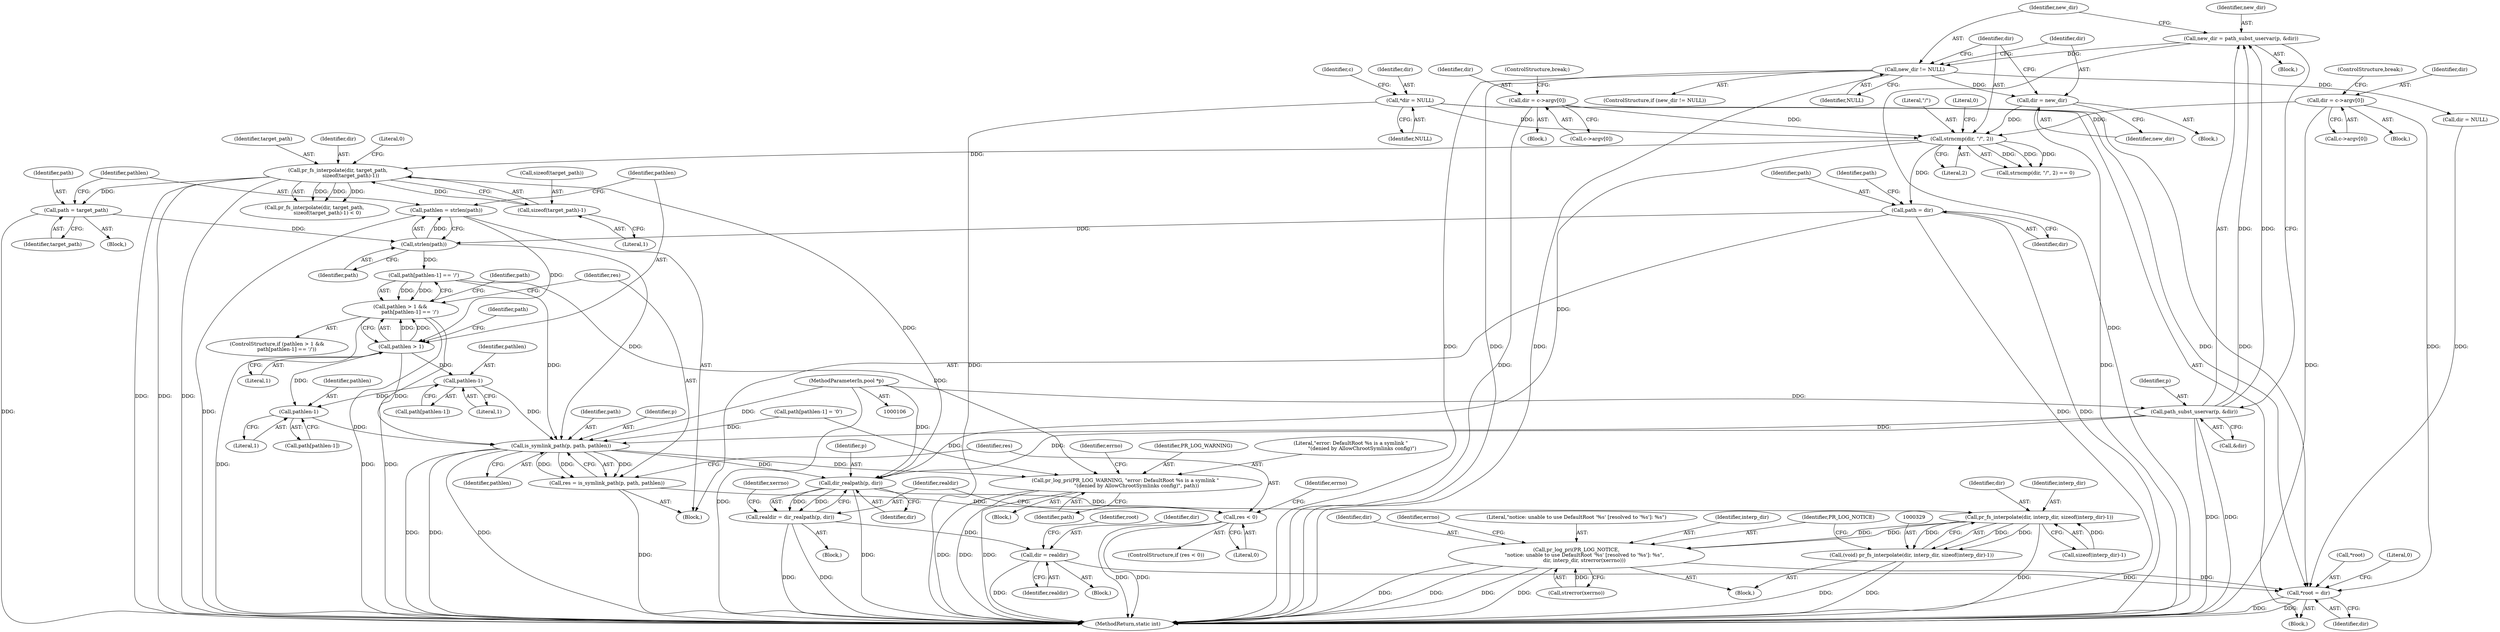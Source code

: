 digraph "0_proftpd_ecff21e0d0e84f35c299ef91d7fda088e516d4ed@API" {
"1000255" [label="(Call,pathlen = strlen(path))"];
"1000257" [label="(Call,strlen(path))"];
"1000252" [label="(Call,path = target_path)"];
"1000240" [label="(Call,pr_fs_interpolate(dir, target_path,\n                sizeof(target_path)-1))"];
"1000199" [label="(Call,strncmp(dir, \"/\", 2))"];
"1000116" [label="(Call,*dir = NULL)"];
"1000140" [label="(Call,dir = c->argv[0])"];
"1000194" [label="(Call,dir = new_dir)"];
"1000190" [label="(Call,new_dir != NULL)"];
"1000183" [label="(Call,new_dir = path_subst_uservar(p, &dir))"];
"1000185" [label="(Call,path_subst_uservar(p, &dir))"];
"1000107" [label="(MethodParameterIn,pool *p)"];
"1000161" [label="(Call,dir = c->argv[0])"];
"1000243" [label="(Call,sizeof(target_path)-1)"];
"1000223" [label="(Call,path = dir)"];
"1000261" [label="(Call,pathlen > 1)"];
"1000260" [label="(Call,pathlen > 1 &&\n            path[pathlen-1] == '/')"];
"1000267" [label="(Call,pathlen-1)"];
"1000275" [label="(Call,pathlen-1)"];
"1000281" [label="(Call,is_symlink_path(p, path, pathlen))"];
"1000279" [label="(Call,res = is_symlink_path(p, path, pathlen))"];
"1000286" [label="(Call,res < 0)"];
"1000295" [label="(Call,pr_log_pri(PR_LOG_WARNING, \"error: DefaultRoot %s is a symlink \"\n              \"(denied by AllowChrootSymlinks config)\", path))"];
"1000308" [label="(Call,dir_realpath(p, dir))"];
"1000306" [label="(Call,realdir = dir_realpath(p, dir))"];
"1000317" [label="(Call,dir = realdir)"];
"1000347" [label="(Call,*root = dir)"];
"1000330" [label="(Call,pr_fs_interpolate(dir, interp_dir, sizeof(interp_dir)-1))"];
"1000328" [label="(Call,(void) pr_fs_interpolate(dir, interp_dir, sizeof(interp_dir)-1))"];
"1000337" [label="(Call,pr_log_pri(PR_LOG_NOTICE,\n          \"notice: unable to use DefaultRoot '%s' [resolved to '%s']: %s\",\n          dir, interp_dir, strerror(xerrno)))"];
"1000328" [label="(Call,(void) pr_fs_interpolate(dir, interp_dir, sizeof(interp_dir)-1))"];
"1000209" [label="(Block,)"];
"1000341" [label="(Identifier,interp_dir)"];
"1000331" [label="(Identifier,dir)"];
"1000265" [label="(Call,path[pathlen-1])"];
"1000280" [label="(Identifier,res)"];
"1000266" [label="(Identifier,path)"];
"1000273" [label="(Call,path[pathlen-1])"];
"1000317" [label="(Call,dir = realdir)"];
"1000276" [label="(Identifier,pathlen)"];
"1000225" [label="(Identifier,dir)"];
"1000284" [label="(Identifier,pathlen)"];
"1000294" [label="(Block,)"];
"1000310" [label="(Identifier,dir)"];
"1000139" [label="(Block,)"];
"1000253" [label="(Identifier,path)"];
"1000191" [label="(Identifier,new_dir)"];
"1000260" [label="(Call,pathlen > 1 &&\n            path[pathlen-1] == '/')"];
"1000160" [label="(Block,)"];
"1000162" [label="(Identifier,dir)"];
"1000244" [label="(Call,sizeof(target_path))"];
"1000269" [label="(Literal,1)"];
"1000190" [label="(Call,new_dir != NULL)"];
"1000307" [label="(Identifier,realdir)"];
"1000275" [label="(Call,pathlen-1)"];
"1000353" [label="(MethodReturn,static int)"];
"1000195" [label="(Identifier,dir)"];
"1000258" [label="(Identifier,path)"];
"1000239" [label="(Call,pr_fs_interpolate(dir, target_path,\n                sizeof(target_path)-1) < 0)"];
"1000121" [label="(Identifier,c)"];
"1000201" [label="(Literal,\"/\")"];
"1000141" [label="(Identifier,dir)"];
"1000348" [label="(Call,*root)"];
"1000223" [label="(Call,path = dir)"];
"1000118" [label="(Identifier,NULL)"];
"1000246" [label="(Literal,1)"];
"1000281" [label="(Call,is_symlink_path(p, path, pathlen))"];
"1000163" [label="(Call,c->argv[0])"];
"1000272" [label="(Call,path[pathlen-1] = '\0')"];
"1000229" [label="(Identifier,path)"];
"1000186" [label="(Identifier,p)"];
"1000117" [label="(Identifier,dir)"];
"1000318" [label="(Identifier,dir)"];
"1000196" [label="(Identifier,new_dir)"];
"1000193" [label="(Block,)"];
"1000338" [label="(Identifier,PR_LOG_NOTICE)"];
"1000187" [label="(Call,&dir)"];
"1000300" [label="(Identifier,errno)"];
"1000279" [label="(Call,res = is_symlink_path(p, path, pathlen))"];
"1000274" [label="(Identifier,path)"];
"1000261" [label="(Call,pathlen > 1)"];
"1000287" [label="(Identifier,res)"];
"1000309" [label="(Identifier,p)"];
"1000342" [label="(Call,strerror(xerrno))"];
"1000110" [label="(Block,)"];
"1000296" [label="(Identifier,PR_LOG_WARNING)"];
"1000181" [label="(Block,)"];
"1000337" [label="(Call,pr_log_pri(PR_LOG_NOTICE,\n          \"notice: unable to use DefaultRoot '%s' [resolved to '%s']: %s\",\n          dir, interp_dir, strerror(xerrno)))"];
"1000199" [label="(Call,strncmp(dir, \"/\", 2))"];
"1000242" [label="(Identifier,target_path)"];
"1000298" [label="(Identifier,path)"];
"1000147" [label="(ControlStructure,break;)"];
"1000241" [label="(Identifier,dir)"];
"1000237" [label="(Block,)"];
"1000306" [label="(Call,realdir = dir_realpath(p, dir))"];
"1000194" [label="(Call,dir = new_dir)"];
"1000350" [label="(Identifier,dir)"];
"1000247" [label="(Literal,0)"];
"1000321" [label="(Block,)"];
"1000340" [label="(Identifier,dir)"];
"1000277" [label="(Literal,1)"];
"1000267" [label="(Call,pathlen-1)"];
"1000200" [label="(Identifier,dir)"];
"1000189" [label="(ControlStructure,if (new_dir != NULL))"];
"1000345" [label="(Identifier,errno)"];
"1000288" [label="(Literal,0)"];
"1000185" [label="(Call,path_subst_uservar(p, &dir))"];
"1000168" [label="(ControlStructure,break;)"];
"1000349" [label="(Identifier,root)"];
"1000254" [label="(Identifier,target_path)"];
"1000312" [label="(Identifier,xerrno)"];
"1000202" [label="(Literal,2)"];
"1000203" [label="(Literal,0)"];
"1000192" [label="(Identifier,NULL)"];
"1000240" [label="(Call,pr_fs_interpolate(dir, target_path,\n                sizeof(target_path)-1))"];
"1000347" [label="(Call,*root = dir)"];
"1000295" [label="(Call,pr_log_pri(PR_LOG_WARNING, \"error: DefaultRoot %s is a symlink \"\n              \"(denied by AllowChrootSymlinks config)\", path))"];
"1000268" [label="(Identifier,pathlen)"];
"1000316" [label="(Block,)"];
"1000257" [label="(Call,strlen(path))"];
"1000116" [label="(Call,*dir = NULL)"];
"1000255" [label="(Call,pathlen = strlen(path))"];
"1000333" [label="(Call,sizeof(interp_dir)-1)"];
"1000198" [label="(Call,strncmp(dir, \"/\", 2) == 0)"];
"1000259" [label="(ControlStructure,if (pathlen > 1 &&\n            path[pathlen-1] == '/'))"];
"1000283" [label="(Identifier,path)"];
"1000183" [label="(Call,new_dir = path_subst_uservar(p, &dir))"];
"1000140" [label="(Call,dir = c->argv[0])"];
"1000319" [label="(Identifier,realdir)"];
"1000263" [label="(Literal,1)"];
"1000332" [label="(Identifier,interp_dir)"];
"1000224" [label="(Identifier,path)"];
"1000262" [label="(Identifier,pathlen)"];
"1000285" [label="(ControlStructure,if (res < 0))"];
"1000161" [label="(Call,dir = c->argv[0])"];
"1000330" [label="(Call,pr_fs_interpolate(dir, interp_dir, sizeof(interp_dir)-1))"];
"1000256" [label="(Identifier,pathlen)"];
"1000282" [label="(Identifier,p)"];
"1000286" [label="(Call,res < 0)"];
"1000142" [label="(Call,c->argv[0])"];
"1000352" [label="(Literal,0)"];
"1000205" [label="(Call,dir = NULL)"];
"1000243" [label="(Call,sizeof(target_path)-1)"];
"1000264" [label="(Call,path[pathlen-1] == '/')"];
"1000107" [label="(MethodParameterIn,pool *p)"];
"1000184" [label="(Identifier,new_dir)"];
"1000219" [label="(Block,)"];
"1000292" [label="(Identifier,errno)"];
"1000297" [label="(Literal,\"error: DefaultRoot %s is a symlink \"\n              \"(denied by AllowChrootSymlinks config)\")"];
"1000339" [label="(Literal,\"notice: unable to use DefaultRoot '%s' [resolved to '%s']: %s\")"];
"1000308" [label="(Call,dir_realpath(p, dir))"];
"1000252" [label="(Call,path = target_path)"];
"1000255" -> "1000219"  [label="AST: "];
"1000255" -> "1000257"  [label="CFG: "];
"1000256" -> "1000255"  [label="AST: "];
"1000257" -> "1000255"  [label="AST: "];
"1000262" -> "1000255"  [label="CFG: "];
"1000255" -> "1000353"  [label="DDG: "];
"1000257" -> "1000255"  [label="DDG: "];
"1000255" -> "1000261"  [label="DDG: "];
"1000257" -> "1000258"  [label="CFG: "];
"1000258" -> "1000257"  [label="AST: "];
"1000252" -> "1000257"  [label="DDG: "];
"1000223" -> "1000257"  [label="DDG: "];
"1000257" -> "1000264"  [label="DDG: "];
"1000257" -> "1000281"  [label="DDG: "];
"1000252" -> "1000237"  [label="AST: "];
"1000252" -> "1000254"  [label="CFG: "];
"1000253" -> "1000252"  [label="AST: "];
"1000254" -> "1000252"  [label="AST: "];
"1000256" -> "1000252"  [label="CFG: "];
"1000252" -> "1000353"  [label="DDG: "];
"1000240" -> "1000252"  [label="DDG: "];
"1000240" -> "1000239"  [label="AST: "];
"1000240" -> "1000243"  [label="CFG: "];
"1000241" -> "1000240"  [label="AST: "];
"1000242" -> "1000240"  [label="AST: "];
"1000243" -> "1000240"  [label="AST: "];
"1000247" -> "1000240"  [label="CFG: "];
"1000240" -> "1000353"  [label="DDG: "];
"1000240" -> "1000353"  [label="DDG: "];
"1000240" -> "1000353"  [label="DDG: "];
"1000240" -> "1000239"  [label="DDG: "];
"1000240" -> "1000239"  [label="DDG: "];
"1000240" -> "1000239"  [label="DDG: "];
"1000199" -> "1000240"  [label="DDG: "];
"1000243" -> "1000240"  [label="DDG: "];
"1000240" -> "1000308"  [label="DDG: "];
"1000199" -> "1000198"  [label="AST: "];
"1000199" -> "1000202"  [label="CFG: "];
"1000200" -> "1000199"  [label="AST: "];
"1000201" -> "1000199"  [label="AST: "];
"1000202" -> "1000199"  [label="AST: "];
"1000203" -> "1000199"  [label="CFG: "];
"1000199" -> "1000198"  [label="DDG: "];
"1000199" -> "1000198"  [label="DDG: "];
"1000199" -> "1000198"  [label="DDG: "];
"1000116" -> "1000199"  [label="DDG: "];
"1000140" -> "1000199"  [label="DDG: "];
"1000194" -> "1000199"  [label="DDG: "];
"1000161" -> "1000199"  [label="DDG: "];
"1000199" -> "1000223"  [label="DDG: "];
"1000199" -> "1000308"  [label="DDG: "];
"1000116" -> "1000110"  [label="AST: "];
"1000116" -> "1000118"  [label="CFG: "];
"1000117" -> "1000116"  [label="AST: "];
"1000118" -> "1000116"  [label="AST: "];
"1000121" -> "1000116"  [label="CFG: "];
"1000116" -> "1000353"  [label="DDG: "];
"1000116" -> "1000347"  [label="DDG: "];
"1000140" -> "1000139"  [label="AST: "];
"1000140" -> "1000142"  [label="CFG: "];
"1000141" -> "1000140"  [label="AST: "];
"1000142" -> "1000140"  [label="AST: "];
"1000147" -> "1000140"  [label="CFG: "];
"1000140" -> "1000353"  [label="DDG: "];
"1000140" -> "1000347"  [label="DDG: "];
"1000194" -> "1000193"  [label="AST: "];
"1000194" -> "1000196"  [label="CFG: "];
"1000195" -> "1000194"  [label="AST: "];
"1000196" -> "1000194"  [label="AST: "];
"1000200" -> "1000194"  [label="CFG: "];
"1000194" -> "1000353"  [label="DDG: "];
"1000190" -> "1000194"  [label="DDG: "];
"1000190" -> "1000189"  [label="AST: "];
"1000190" -> "1000192"  [label="CFG: "];
"1000191" -> "1000190"  [label="AST: "];
"1000192" -> "1000190"  [label="AST: "];
"1000195" -> "1000190"  [label="CFG: "];
"1000200" -> "1000190"  [label="CFG: "];
"1000190" -> "1000353"  [label="DDG: "];
"1000190" -> "1000353"  [label="DDG: "];
"1000190" -> "1000353"  [label="DDG: "];
"1000183" -> "1000190"  [label="DDG: "];
"1000190" -> "1000205"  [label="DDG: "];
"1000183" -> "1000181"  [label="AST: "];
"1000183" -> "1000185"  [label="CFG: "];
"1000184" -> "1000183"  [label="AST: "];
"1000185" -> "1000183"  [label="AST: "];
"1000191" -> "1000183"  [label="CFG: "];
"1000183" -> "1000353"  [label="DDG: "];
"1000185" -> "1000183"  [label="DDG: "];
"1000185" -> "1000183"  [label="DDG: "];
"1000185" -> "1000187"  [label="CFG: "];
"1000186" -> "1000185"  [label="AST: "];
"1000187" -> "1000185"  [label="AST: "];
"1000185" -> "1000353"  [label="DDG: "];
"1000185" -> "1000353"  [label="DDG: "];
"1000107" -> "1000185"  [label="DDG: "];
"1000185" -> "1000281"  [label="DDG: "];
"1000185" -> "1000308"  [label="DDG: "];
"1000107" -> "1000106"  [label="AST: "];
"1000107" -> "1000353"  [label="DDG: "];
"1000107" -> "1000281"  [label="DDG: "];
"1000107" -> "1000308"  [label="DDG: "];
"1000161" -> "1000160"  [label="AST: "];
"1000161" -> "1000163"  [label="CFG: "];
"1000162" -> "1000161"  [label="AST: "];
"1000163" -> "1000161"  [label="AST: "];
"1000168" -> "1000161"  [label="CFG: "];
"1000161" -> "1000353"  [label="DDG: "];
"1000161" -> "1000347"  [label="DDG: "];
"1000243" -> "1000246"  [label="CFG: "];
"1000244" -> "1000243"  [label="AST: "];
"1000246" -> "1000243"  [label="AST: "];
"1000223" -> "1000219"  [label="AST: "];
"1000223" -> "1000225"  [label="CFG: "];
"1000224" -> "1000223"  [label="AST: "];
"1000225" -> "1000223"  [label="AST: "];
"1000229" -> "1000223"  [label="CFG: "];
"1000223" -> "1000353"  [label="DDG: "];
"1000223" -> "1000353"  [label="DDG: "];
"1000261" -> "1000260"  [label="AST: "];
"1000261" -> "1000263"  [label="CFG: "];
"1000262" -> "1000261"  [label="AST: "];
"1000263" -> "1000261"  [label="AST: "];
"1000266" -> "1000261"  [label="CFG: "];
"1000260" -> "1000261"  [label="CFG: "];
"1000261" -> "1000260"  [label="DDG: "];
"1000261" -> "1000260"  [label="DDG: "];
"1000261" -> "1000267"  [label="DDG: "];
"1000261" -> "1000275"  [label="DDG: "];
"1000261" -> "1000281"  [label="DDG: "];
"1000260" -> "1000259"  [label="AST: "];
"1000260" -> "1000264"  [label="CFG: "];
"1000264" -> "1000260"  [label="AST: "];
"1000274" -> "1000260"  [label="CFG: "];
"1000280" -> "1000260"  [label="CFG: "];
"1000260" -> "1000353"  [label="DDG: "];
"1000260" -> "1000353"  [label="DDG: "];
"1000260" -> "1000353"  [label="DDG: "];
"1000264" -> "1000260"  [label="DDG: "];
"1000264" -> "1000260"  [label="DDG: "];
"1000267" -> "1000265"  [label="AST: "];
"1000267" -> "1000269"  [label="CFG: "];
"1000268" -> "1000267"  [label="AST: "];
"1000269" -> "1000267"  [label="AST: "];
"1000265" -> "1000267"  [label="CFG: "];
"1000267" -> "1000275"  [label="DDG: "];
"1000267" -> "1000281"  [label="DDG: "];
"1000275" -> "1000273"  [label="AST: "];
"1000275" -> "1000277"  [label="CFG: "];
"1000276" -> "1000275"  [label="AST: "];
"1000277" -> "1000275"  [label="AST: "];
"1000273" -> "1000275"  [label="CFG: "];
"1000275" -> "1000281"  [label="DDG: "];
"1000281" -> "1000279"  [label="AST: "];
"1000281" -> "1000284"  [label="CFG: "];
"1000282" -> "1000281"  [label="AST: "];
"1000283" -> "1000281"  [label="AST: "];
"1000284" -> "1000281"  [label="AST: "];
"1000279" -> "1000281"  [label="CFG: "];
"1000281" -> "1000353"  [label="DDG: "];
"1000281" -> "1000353"  [label="DDG: "];
"1000281" -> "1000353"  [label="DDG: "];
"1000281" -> "1000279"  [label="DDG: "];
"1000281" -> "1000279"  [label="DDG: "];
"1000281" -> "1000279"  [label="DDG: "];
"1000264" -> "1000281"  [label="DDG: "];
"1000272" -> "1000281"  [label="DDG: "];
"1000281" -> "1000295"  [label="DDG: "];
"1000281" -> "1000308"  [label="DDG: "];
"1000279" -> "1000219"  [label="AST: "];
"1000280" -> "1000279"  [label="AST: "];
"1000287" -> "1000279"  [label="CFG: "];
"1000279" -> "1000353"  [label="DDG: "];
"1000279" -> "1000286"  [label="DDG: "];
"1000286" -> "1000285"  [label="AST: "];
"1000286" -> "1000288"  [label="CFG: "];
"1000287" -> "1000286"  [label="AST: "];
"1000288" -> "1000286"  [label="AST: "];
"1000292" -> "1000286"  [label="CFG: "];
"1000307" -> "1000286"  [label="CFG: "];
"1000286" -> "1000353"  [label="DDG: "];
"1000286" -> "1000353"  [label="DDG: "];
"1000295" -> "1000294"  [label="AST: "];
"1000295" -> "1000298"  [label="CFG: "];
"1000296" -> "1000295"  [label="AST: "];
"1000297" -> "1000295"  [label="AST: "];
"1000298" -> "1000295"  [label="AST: "];
"1000300" -> "1000295"  [label="CFG: "];
"1000295" -> "1000353"  [label="DDG: "];
"1000295" -> "1000353"  [label="DDG: "];
"1000295" -> "1000353"  [label="DDG: "];
"1000264" -> "1000295"  [label="DDG: "];
"1000272" -> "1000295"  [label="DDG: "];
"1000308" -> "1000306"  [label="AST: "];
"1000308" -> "1000310"  [label="CFG: "];
"1000309" -> "1000308"  [label="AST: "];
"1000310" -> "1000308"  [label="AST: "];
"1000306" -> "1000308"  [label="CFG: "];
"1000308" -> "1000353"  [label="DDG: "];
"1000308" -> "1000306"  [label="DDG: "];
"1000308" -> "1000306"  [label="DDG: "];
"1000308" -> "1000330"  [label="DDG: "];
"1000306" -> "1000209"  [label="AST: "];
"1000307" -> "1000306"  [label="AST: "];
"1000312" -> "1000306"  [label="CFG: "];
"1000306" -> "1000353"  [label="DDG: "];
"1000306" -> "1000353"  [label="DDG: "];
"1000306" -> "1000317"  [label="DDG: "];
"1000317" -> "1000316"  [label="AST: "];
"1000317" -> "1000319"  [label="CFG: "];
"1000318" -> "1000317"  [label="AST: "];
"1000319" -> "1000317"  [label="AST: "];
"1000349" -> "1000317"  [label="CFG: "];
"1000317" -> "1000353"  [label="DDG: "];
"1000317" -> "1000347"  [label="DDG: "];
"1000347" -> "1000110"  [label="AST: "];
"1000347" -> "1000350"  [label="CFG: "];
"1000348" -> "1000347"  [label="AST: "];
"1000350" -> "1000347"  [label="AST: "];
"1000352" -> "1000347"  [label="CFG: "];
"1000347" -> "1000353"  [label="DDG: "];
"1000347" -> "1000353"  [label="DDG: "];
"1000337" -> "1000347"  [label="DDG: "];
"1000205" -> "1000347"  [label="DDG: "];
"1000330" -> "1000328"  [label="AST: "];
"1000330" -> "1000333"  [label="CFG: "];
"1000331" -> "1000330"  [label="AST: "];
"1000332" -> "1000330"  [label="AST: "];
"1000333" -> "1000330"  [label="AST: "];
"1000328" -> "1000330"  [label="CFG: "];
"1000330" -> "1000353"  [label="DDG: "];
"1000330" -> "1000328"  [label="DDG: "];
"1000330" -> "1000328"  [label="DDG: "];
"1000330" -> "1000328"  [label="DDG: "];
"1000333" -> "1000330"  [label="DDG: "];
"1000330" -> "1000337"  [label="DDG: "];
"1000330" -> "1000337"  [label="DDG: "];
"1000328" -> "1000321"  [label="AST: "];
"1000329" -> "1000328"  [label="AST: "];
"1000338" -> "1000328"  [label="CFG: "];
"1000328" -> "1000353"  [label="DDG: "];
"1000328" -> "1000353"  [label="DDG: "];
"1000337" -> "1000321"  [label="AST: "];
"1000337" -> "1000342"  [label="CFG: "];
"1000338" -> "1000337"  [label="AST: "];
"1000339" -> "1000337"  [label="AST: "];
"1000340" -> "1000337"  [label="AST: "];
"1000341" -> "1000337"  [label="AST: "];
"1000342" -> "1000337"  [label="AST: "];
"1000345" -> "1000337"  [label="CFG: "];
"1000337" -> "1000353"  [label="DDG: "];
"1000337" -> "1000353"  [label="DDG: "];
"1000337" -> "1000353"  [label="DDG: "];
"1000337" -> "1000353"  [label="DDG: "];
"1000342" -> "1000337"  [label="DDG: "];
}
